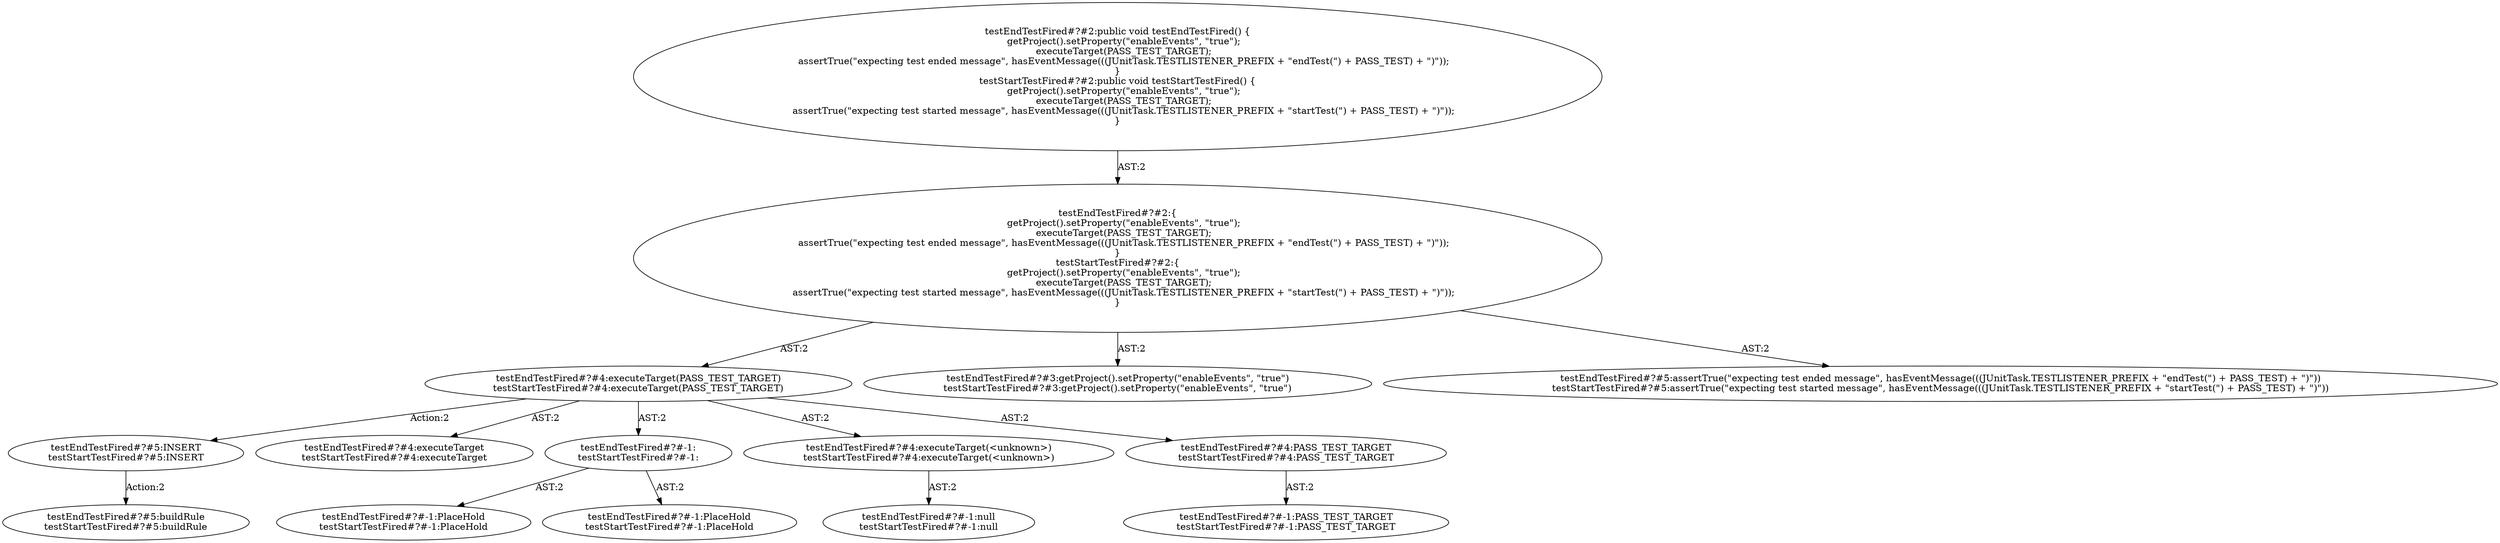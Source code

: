 digraph "Pattern" {
0 [label="testEndTestFired#?#5:INSERT
testStartTestFired#?#5:INSERT" shape=ellipse]
1 [label="testEndTestFired#?#4:executeTarget(PASS_TEST_TARGET)
testStartTestFired#?#4:executeTarget(PASS_TEST_TARGET)" shape=ellipse]
2 [label="testEndTestFired#?#2:\{
    getProject().setProperty(\"enableEvents\", \"true\");
    executeTarget(PASS_TEST_TARGET);
    assertTrue(\"expecting test ended message\", hasEventMessage(((JUnitTask.TESTLISTENER_PREFIX + \"endTest(\") + PASS_TEST) + \")\"));
\}
testStartTestFired#?#2:\{
    getProject().setProperty(\"enableEvents\", \"true\");
    executeTarget(PASS_TEST_TARGET);
    assertTrue(\"expecting test started message\", hasEventMessage(((JUnitTask.TESTLISTENER_PREFIX + \"startTest(\") + PASS_TEST) + \")\"));
\}" shape=ellipse]
3 [label="testEndTestFired#?#2:public void testEndTestFired() \{
    getProject().setProperty(\"enableEvents\", \"true\");
    executeTarget(PASS_TEST_TARGET);
    assertTrue(\"expecting test ended message\", hasEventMessage(((JUnitTask.TESTLISTENER_PREFIX + \"endTest(\") + PASS_TEST) + \")\"));
\}
testStartTestFired#?#2:public void testStartTestFired() \{
    getProject().setProperty(\"enableEvents\", \"true\");
    executeTarget(PASS_TEST_TARGET);
    assertTrue(\"expecting test started message\", hasEventMessage(((JUnitTask.TESTLISTENER_PREFIX + \"startTest(\") + PASS_TEST) + \")\"));
\}" shape=ellipse]
4 [label="testEndTestFired#?#3:getProject().setProperty(\"enableEvents\", \"true\")
testStartTestFired#?#3:getProject().setProperty(\"enableEvents\", \"true\")" shape=ellipse]
5 [label="testEndTestFired#?#5:assertTrue(\"expecting test ended message\", hasEventMessage(((JUnitTask.TESTLISTENER_PREFIX + \"endTest(\") + PASS_TEST) + \")\"))
testStartTestFired#?#5:assertTrue(\"expecting test started message\", hasEventMessage(((JUnitTask.TESTLISTENER_PREFIX + \"startTest(\") + PASS_TEST) + \")\"))" shape=ellipse]
6 [label="testEndTestFired#?#4:executeTarget
testStartTestFired#?#4:executeTarget" shape=ellipse]
7 [label="testEndTestFired#?#-1:
testStartTestFired#?#-1:" shape=ellipse]
8 [label="testEndTestFired#?#-1:PlaceHold
testStartTestFired#?#-1:PlaceHold" shape=ellipse]
9 [label="testEndTestFired#?#-1:PlaceHold
testStartTestFired#?#-1:PlaceHold" shape=ellipse]
10 [label="testEndTestFired#?#4:executeTarget(<unknown>)
testStartTestFired#?#4:executeTarget(<unknown>)" shape=ellipse]
11 [label="testEndTestFired#?#-1:null
testStartTestFired#?#-1:null" shape=ellipse]
12 [label="testEndTestFired#?#4:PASS_TEST_TARGET
testStartTestFired#?#4:PASS_TEST_TARGET" shape=ellipse]
13 [label="testEndTestFired#?#-1:PASS_TEST_TARGET
testStartTestFired#?#-1:PASS_TEST_TARGET" shape=ellipse]
14 [label="testEndTestFired#?#5:buildRule
testStartTestFired#?#5:buildRule" shape=ellipse]
0 -> 14 [label="Action:2"];
1 -> 0 [label="Action:2"];
1 -> 6 [label="AST:2"];
1 -> 7 [label="AST:2"];
1 -> 10 [label="AST:2"];
1 -> 12 [label="AST:2"];
2 -> 1 [label="AST:2"];
2 -> 4 [label="AST:2"];
2 -> 5 [label="AST:2"];
3 -> 2 [label="AST:2"];
7 -> 8 [label="AST:2"];
7 -> 9 [label="AST:2"];
10 -> 11 [label="AST:2"];
12 -> 13 [label="AST:2"];
}